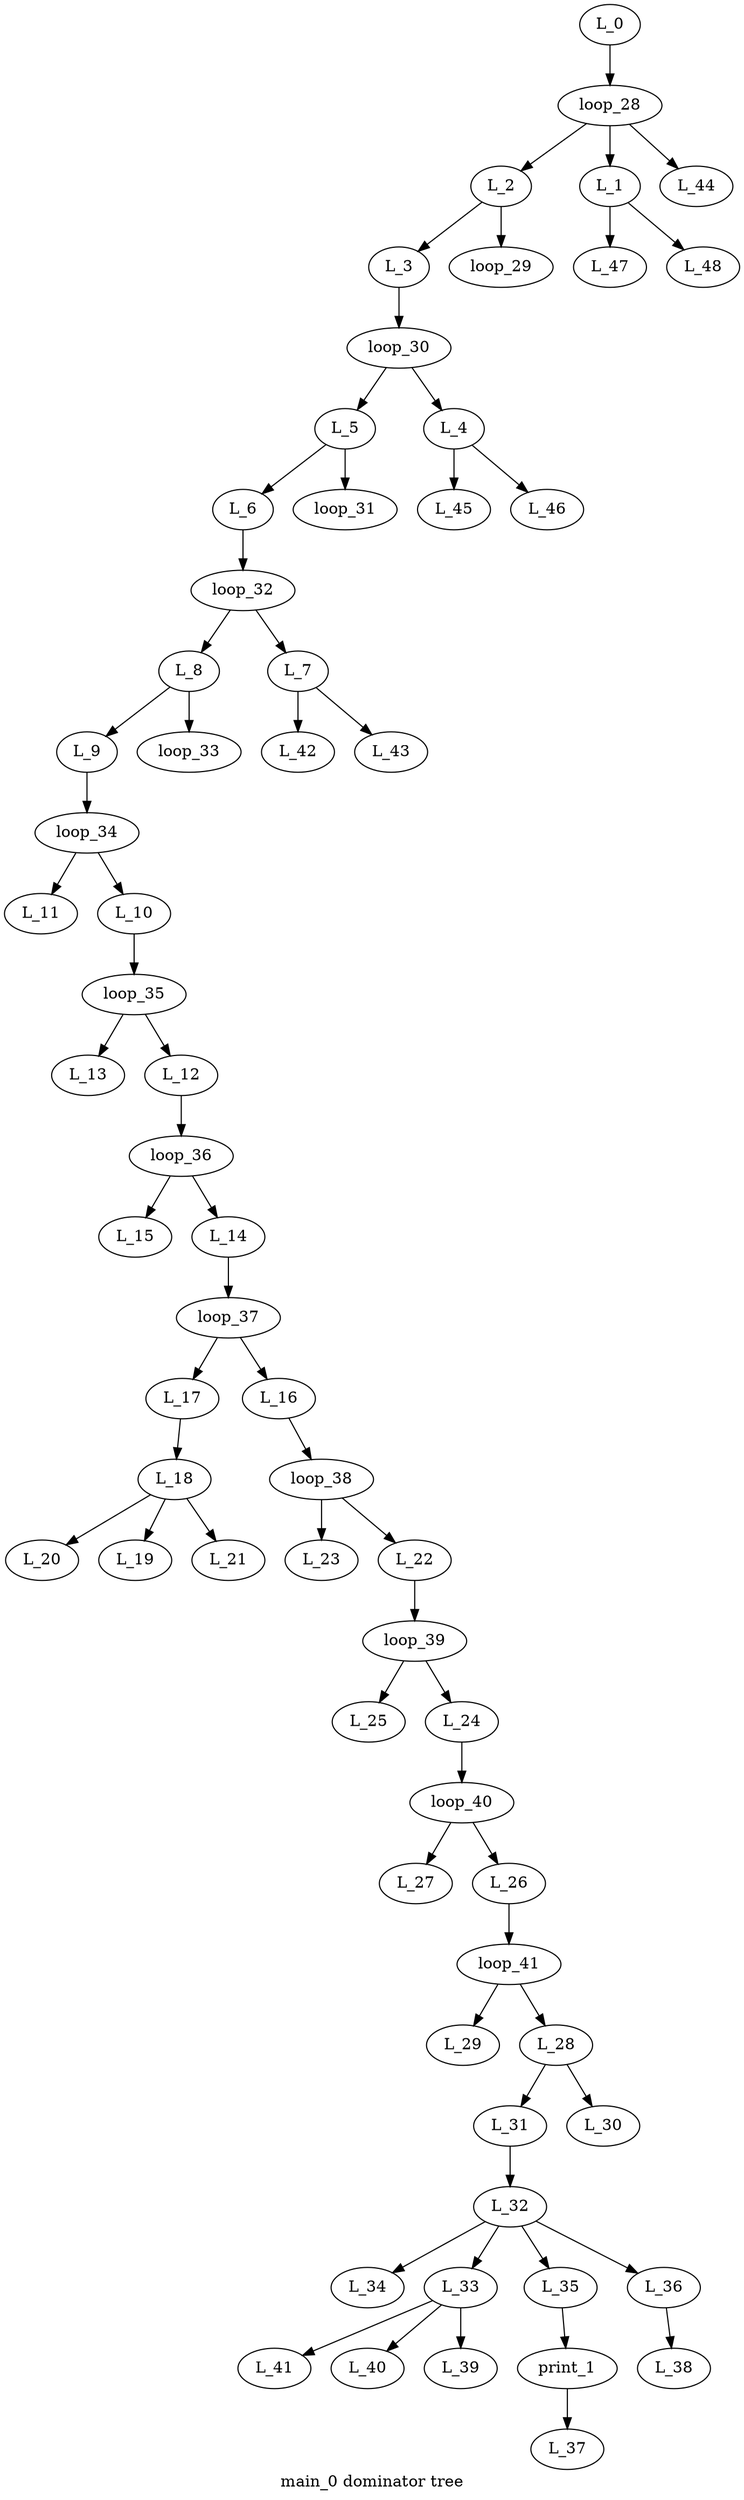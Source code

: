 // MLton gc73dc79-dirty (built Mon May 27 16:34:55 EDT 2013 on Tucker-Portable-Arch)
//   created this file on Thu Jun 13 16:50:06 2013.
// Do not edit this file.
// Flag settings: 
//    align: 8
//    atMLtons: (C-SSE, @MLton, --)
//    chunk: chunk per function
//    closureConvertGlobalize: true
//    closureConvertShrink: true
//    codegen: amd64
//    contifyIntoMain: false
//    debug: false
//    defaultChar: char8
//    defaultWideChar: widechar32
//    defaultInt: int32
//    defaultReal: real64
//    defaultWord: word32
//    diag passes: []
//    drop passes: []
//    elaborate allowConstant (default): false
//    elaborate allowConstant (enabled): true
//    elaborate allowFFI (default): true
//    elaborate allowFFI (enabled): true
//    elaborate allowPrim (default): false
//    elaborate allowPrim (enabled): true
//    elaborate allowOverload (default): false
//    elaborate allowOverload (enabled): true
//    elaborate allowRebindEquals (default): false
//    elaborate allowRebindEquals (enabled): true
//    elaborate deadCode (default): false
//    elaborate deadCode (enabled): true
//    elaborate forceUsed (default): false
//    elaborate forceUsed (enabled): true
//    elaborate ffiStr (default): 
//    elaborate ffiStr (enabled): true
//    elaborate nonexhaustiveExnMatch (default): default
//    elaborate nonexhaustiveExnMatch (enabled): true
//    elaborate nonexhaustiveMatch (default): warn
//    elaborate nonexhaustiveMatch (enabled): true
//    elaborate redundantMatch (default): warn
//    elaborate redundantMatch (enabled): true
//    elaborate resolveScope (default): strdec
//    elaborate resolveScope (enabled): true
//    elaborate sequenceNonUnit (default): ignore
//    elaborate sequenceNonUnit (enabled): true
//    elaborate warnUnused (default): false
//    elaborate warnUnused (enabled): true
//    elaborate only: false
//    emit main: true
//    export header: None
//    exn history: false
//    generated output format: executable
//    gc check: Limit
//    indentation: 3
//    inlineIntoMain: true
//    inlineLeafA: {loops = true, repeat = true, size = Some 20}
//    inlineLeafB: {loops = true, repeat = true, size = Some 40}
//    inlineNonRec: {small = 60, product = 320}
//    input file: C-SSE.ssa.main_0.dom.dot
//    keep CoreML: false
//    keep def use: true
//    keep dot: true
//    keep Machine: true
//    keep passes: []
//    keep RSSA: true
//    keep SSA: true
//    keep SSA2: true
//    keep SXML: true
//    keep XML: true
//    extra_: false
//    lib dir: /home/tucker/usr/lib/mlton
//    lib target dir: /home/tucker/usr/lib/mlton/targets/self
//    loop passes: 1
//    mark cards: true
//    max function size: 10000
//    mlb path vars: [{var = MLTON_ROOT, path = $(LIB_MLTON_DIR)/sml}, {var = SML_LIB, path = $(LIB_MLTON_DIR)/sml}]
//    native commented: 0
//    native live stack: false
//    native optimize: 1
//    native move hoist: true
//    native copy prop: true
//    native copy prop cutoff: 1000
//    native cutoff: 100
//    native live transfer: 8
//    native shuffle: true
//    native ieee fp: false
//    native split: Some 20000
//    optimizationPasses: [<ssa2::default>, <ssa::default>, <sxml::default>, <xml::default>]
//    polyvariance: Some {hofo = true, rounds = 2, small = 30, product = 300}
//    prefer abs paths: false
//    prof passes: []
//    profile: None
//    profile branch: false
//    profile C: []
//    profile IL: ProfileSource
//    profile include/exclude: [(Seq [Star [.], Or [Seq [Seq [[$], [(], [S], [M], [L], [_], [L], [I], [B], [)]]]], Star [.]], false)]
//    profile raise: false
//    profile stack: false
//    profile val: false
//    show basis: Some C-SSE.basis
//    show def-use: Some C-SSE.def_use
//    show types: true
//    target: self
//    target arch: AMD64
//    target OS: Linux
//    type check: false
//    verbosity: Silent
//    warn unrecognized annotation: true
//    warn deprecated features: true
//    zone cut depth: 100
digraph "main_0 dominator tree" {
label = "main_0 dominator tree"
n11 [label = "L_11\n"]
n14 [label = "L_13\n"]
n17 [label = "L_15\n"]
n22 [label = "L_20\n"]
n23 [label = "L_19\n"]
n24 [label = "L_21\n"]
n21 [label = "L_18\n"]
n21 -> n24 []
n21 -> n23 []
n21 -> n22 []
n20 [label = "L_17\n"]
n20 -> n21 []
n27 [label = "L_23\n"]
n30 [label = "L_25\n"]
n33 [label = "L_27\n"]
n36 [label = "L_29\n"]
n40 [label = "L_34\n"]
n42 [label = "L_41\n"]
n43 [label = "L_40\n"]
n44 [label = "L_39\n"]
n41 [label = "L_33\n"]
n41 -> n44 []
n41 -> n43 []
n41 -> n42 []
n47 [label = "L_37\n"]
n46 [label = "print_1\n"]
n46 -> n47 []
n45 [label = "L_35\n"]
n45 -> n46 []
n49 [label = "L_38\n"]
n48 [label = "L_36\n"]
n48 -> n49 []
n39 [label = "L_32\n"]
n39 -> n48 []
n39 -> n45 []
n39 -> n41 []
n39 -> n40 []
n38 [label = "L_31\n"]
n38 -> n39 []
n50 [label = "L_30\n"]
n37 [label = "L_28\n"]
n37 -> n50 []
n37 -> n38 []
n35 [label = "loop_41\n"]
n35 -> n37 []
n35 -> n36 []
n34 [label = "L_26\n"]
n34 -> n35 []
n32 [label = "loop_40\n"]
n32 -> n34 []
n32 -> n33 []
n31 [label = "L_24\n"]
n31 -> n32 []
n29 [label = "loop_39\n"]
n29 -> n31 []
n29 -> n30 []
n28 [label = "L_22\n"]
n28 -> n29 []
n26 [label = "loop_38\n"]
n26 -> n28 []
n26 -> n27 []
n25 [label = "L_16\n"]
n25 -> n26 []
n19 [label = "loop_37\n"]
n19 -> n25 []
n19 -> n20 []
n18 [label = "L_14\n"]
n18 -> n19 []
n16 [label = "loop_36\n"]
n16 -> n18 []
n16 -> n17 []
n15 [label = "L_12\n"]
n15 -> n16 []
n13 [label = "loop_35\n"]
n13 -> n15 []
n13 -> n14 []
n12 [label = "L_10\n"]
n12 -> n13 []
n10 [label = "loop_34\n"]
n10 -> n12 []
n10 -> n11 []
n9 [label = "L_9\n"]
n9 -> n10 []
n51 [label = "loop_33\n"]
n8 [label = "L_8\n"]
n8 -> n51 []
n8 -> n9 []
n53 [label = "L_42\n"]
n54 [label = "L_43\n"]
n52 [label = "L_7\n"]
n52 -> n54 []
n52 -> n53 []
n7 [label = "loop_32\n"]
n7 -> n52 []
n7 -> n8 []
n6 [label = "L_6\n"]
n6 -> n7 []
n55 [label = "loop_31\n"]
n5 [label = "L_5\n"]
n5 -> n55 []
n5 -> n6 []
n57 [label = "L_45\n"]
n58 [label = "L_46\n"]
n56 [label = "L_4\n"]
n56 -> n58 []
n56 -> n57 []
n4 [label = "loop_30\n"]
n4 -> n56 []
n4 -> n5 []
n3 [label = "L_3\n"]
n3 -> n4 []
n59 [label = "loop_29\n"]
n2 [label = "L_2\n"]
n2 -> n59 []
n2 -> n3 []
n61 [label = "L_47\n"]
n62 [label = "L_48\n"]
n60 [label = "L_1\n"]
n60 -> n62 []
n60 -> n61 []
n63 [label = "L_44\n"]
n1 [label = "loop_28\n"]
n1 -> n63 []
n1 -> n60 []
n1 -> n2 []
n0 [label = "L_0\n"]
n0 -> n1 []
}
